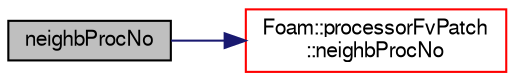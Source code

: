 digraph "neighbProcNo"
{
  bgcolor="transparent";
  edge [fontname="FreeSans",fontsize="10",labelfontname="FreeSans",labelfontsize="10"];
  node [fontname="FreeSans",fontsize="10",shape=record];
  rankdir="LR";
  Node734 [label="neighbProcNo",height=0.2,width=0.4,color="black", fillcolor="grey75", style="filled", fontcolor="black"];
  Node734 -> Node735 [color="midnightblue",fontsize="10",style="solid",fontname="FreeSans"];
  Node735 [label="Foam::processorFvPatch\l::neighbProcNo",height=0.2,width=0.4,color="red",URL="$a22826.html#aec39d4012734e316110f2d070624fa71",tooltip="Return neigbour processor number. "];
}
